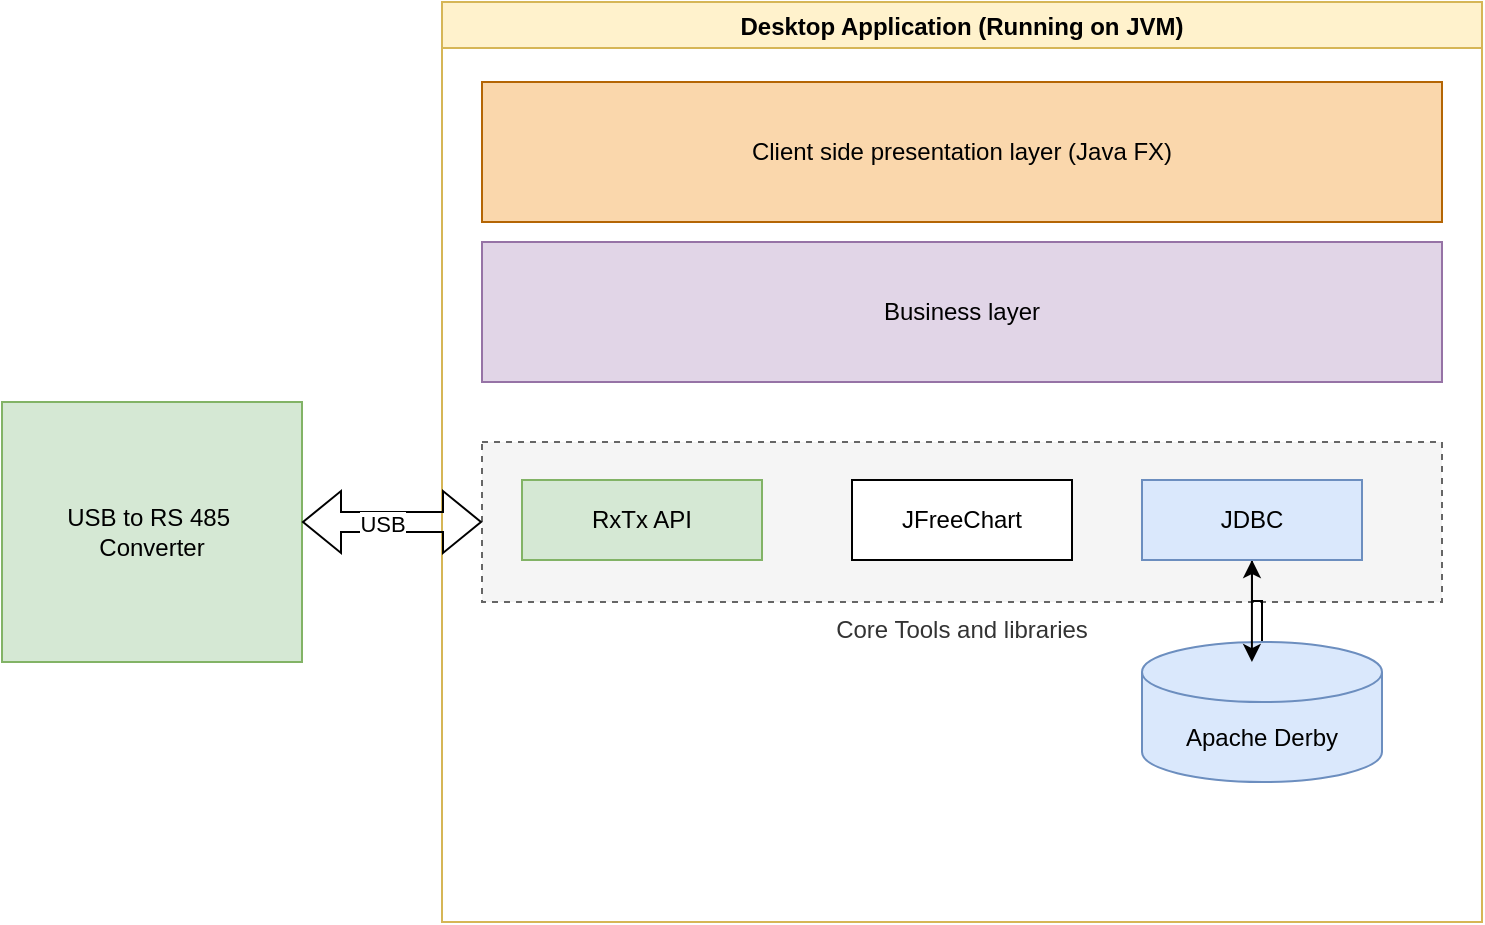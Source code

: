 <mxfile version="19.0.2" type="github">
  <diagram id="uh9RDAnAYKcgA94pklKC" name="Page-1">
    <mxGraphModel dx="1122" dy="717" grid="1" gridSize="10" guides="1" tooltips="1" connect="1" arrows="1" fold="1" page="1" pageScale="1" pageWidth="827" pageHeight="1169" math="0" shadow="0">
      <root>
        <mxCell id="0" />
        <mxCell id="1" parent="0" />
        <mxCell id="hXvUmQjYD1PksgbsvmQn-1" value="Desktop Application (Running on JVM)" style="swimlane;fillColor=#fff2cc;strokeColor=#d6b656;" vertex="1" parent="1">
          <mxGeometry x="260" y="50" width="520" height="460" as="geometry">
            <mxRectangle x="80" y="190" width="150" height="23" as="alternateBounds" />
          </mxGeometry>
        </mxCell>
        <mxCell id="hXvUmQjYD1PksgbsvmQn-9" value="Core Tools and libraries" style="rounded=0;whiteSpace=wrap;html=1;fillColor=#f5f5f5;dashed=1;labelPosition=center;verticalLabelPosition=bottom;align=center;verticalAlign=top;fontColor=#333333;strokeColor=#666666;" vertex="1" parent="hXvUmQjYD1PksgbsvmQn-1">
          <mxGeometry x="20" y="220" width="480" height="80" as="geometry" />
        </mxCell>
        <mxCell id="hXvUmQjYD1PksgbsvmQn-17" value="" style="edgeStyle=orthogonalEdgeStyle;rounded=0;orthogonalLoop=1;jettySize=auto;html=1;" edge="1" parent="hXvUmQjYD1PksgbsvmQn-1" source="hXvUmQjYD1PksgbsvmQn-4" target="hXvUmQjYD1PksgbsvmQn-8">
          <mxGeometry relative="1" as="geometry" />
        </mxCell>
        <mxCell id="hXvUmQjYD1PksgbsvmQn-4" value="Apache Derby" style="shape=cylinder3;whiteSpace=wrap;html=1;boundedLbl=1;backgroundOutline=1;size=15;fillColor=#dae8fc;strokeColor=#6c8ebf;" vertex="1" parent="hXvUmQjYD1PksgbsvmQn-1">
          <mxGeometry x="350" y="320" width="120" height="70" as="geometry" />
        </mxCell>
        <mxCell id="hXvUmQjYD1PksgbsvmQn-6" value="RxTx API" style="rounded=0;whiteSpace=wrap;html=1;fillColor=#d5e8d4;strokeColor=#82b366;" vertex="1" parent="hXvUmQjYD1PksgbsvmQn-1">
          <mxGeometry x="40" y="239" width="120" height="40" as="geometry" />
        </mxCell>
        <mxCell id="hXvUmQjYD1PksgbsvmQn-7" value="JFreeChart" style="rounded=0;whiteSpace=wrap;html=1;" vertex="1" parent="hXvUmQjYD1PksgbsvmQn-1">
          <mxGeometry x="205" y="239" width="110" height="40" as="geometry" />
        </mxCell>
        <mxCell id="hXvUmQjYD1PksgbsvmQn-16" style="edgeStyle=orthogonalEdgeStyle;rounded=0;orthogonalLoop=1;jettySize=auto;html=1;entryX=0.458;entryY=0.143;entryDx=0;entryDy=0;entryPerimeter=0;" edge="1" parent="hXvUmQjYD1PksgbsvmQn-1" source="hXvUmQjYD1PksgbsvmQn-8" target="hXvUmQjYD1PksgbsvmQn-4">
          <mxGeometry relative="1" as="geometry" />
        </mxCell>
        <mxCell id="hXvUmQjYD1PksgbsvmQn-8" value="JDBC" style="rounded=0;whiteSpace=wrap;html=1;fillColor=#dae8fc;strokeColor=#6c8ebf;" vertex="1" parent="hXvUmQjYD1PksgbsvmQn-1">
          <mxGeometry x="350" y="239" width="110" height="40" as="geometry" />
        </mxCell>
        <mxCell id="hXvUmQjYD1PksgbsvmQn-14" value="Client side presentation layer (Java FX)" style="rounded=0;whiteSpace=wrap;html=1;fillColor=#fad7ac;strokeColor=#b46504;" vertex="1" parent="hXvUmQjYD1PksgbsvmQn-1">
          <mxGeometry x="20" y="40" width="480" height="70" as="geometry" />
        </mxCell>
        <mxCell id="hXvUmQjYD1PksgbsvmQn-15" value="Business layer" style="rounded=0;whiteSpace=wrap;html=1;fillColor=#e1d5e7;strokeColor=#9673a6;" vertex="1" parent="hXvUmQjYD1PksgbsvmQn-1">
          <mxGeometry x="20" y="120" width="480" height="70" as="geometry" />
        </mxCell>
        <mxCell id="hXvUmQjYD1PksgbsvmQn-3" value="USB to RS 485&amp;nbsp;&lt;br&gt;Converter" style="rounded=0;whiteSpace=wrap;html=1;fillColor=#d5e8d4;strokeColor=#82b366;" vertex="1" parent="1">
          <mxGeometry x="40" y="250" width="150" height="130" as="geometry" />
        </mxCell>
        <mxCell id="hXvUmQjYD1PksgbsvmQn-13" value="" style="shape=flexArrow;endArrow=classic;startArrow=classic;html=1;rounded=0;textDirection=ltr;labelPosition=left;verticalLabelPosition=top;align=right;verticalAlign=middle;" edge="1" parent="1" target="hXvUmQjYD1PksgbsvmQn-9">
          <mxGeometry width="100" height="100" relative="1" as="geometry">
            <mxPoint x="190" y="310" as="sourcePoint" />
            <mxPoint x="290" y="210" as="targetPoint" />
          </mxGeometry>
        </mxCell>
        <mxCell id="hXvUmQjYD1PksgbsvmQn-18" value="USB" style="edgeLabel;html=1;align=center;verticalAlign=middle;resizable=0;points=[];" vertex="1" connectable="0" parent="hXvUmQjYD1PksgbsvmQn-13">
          <mxGeometry x="-0.111" y="-1" relative="1" as="geometry">
            <mxPoint as="offset" />
          </mxGeometry>
        </mxCell>
      </root>
    </mxGraphModel>
  </diagram>
</mxfile>
